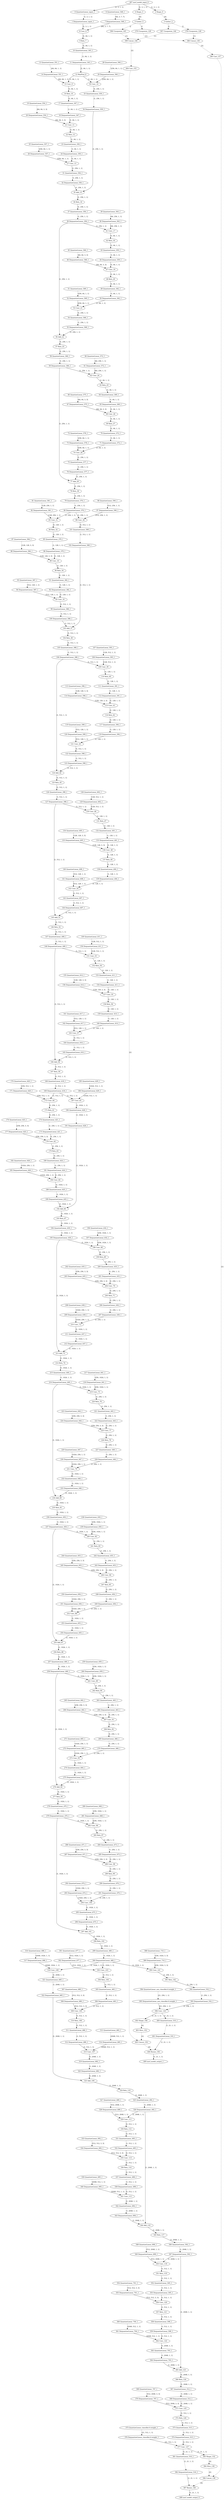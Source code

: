 strict digraph  {
"0 QuantizeLinear_input_1" [id=0, type=QuantizeLinear];
"1 DequantizeLinear_input_1" [id=1, type=DequantizeLinear];
"2 Shape_0" [id=2, type=Shape];
"3 Gather_2" [id=3, type=Gather];
"4 Shape_3" [id=4, type=Shape];
"5 Gather_5" [id=5, type=Gather];
"6 QuantizeLinear_548_1" [id=6, type=QuantizeLinear];
"7 DequantizeLinear_548_1" [id=7, type=DequantizeLinear];
"8 Conv_6" [id=8, type=Conv];
"9 Relu_7" [id=9, type=Relu];
"10 QuantizeLinear_343_1" [id=10, type=QuantizeLinear];
"11 DequantizeLinear_343_1" [id=11, type=DequantizeLinear];
"12 MaxPool_8" [id=12, type=MaxPool];
"13 QuantizeLinear_551_1" [id=13, type=QuantizeLinear];
"14 DequantizeLinear_551_1" [id=14, type=DequantizeLinear];
"15 Conv_9" [id=15, type=Conv];
"16 Relu_10" [id=16, type=Relu];
"17 QuantizeLinear_347_1" [id=17, type=QuantizeLinear];
"18 DequantizeLinear_347_1" [id=18, type=DequantizeLinear];
"19 QuantizeLinear_554_1" [id=19, type=QuantizeLinear];
"20 DequantizeLinear_554_1" [id=20, type=DequantizeLinear];
"21 Conv_11" [id=21, type=Conv];
"22 Relu_12" [id=22, type=Relu];
"23 QuantizeLinear_350_1" [id=23, type=QuantizeLinear];
"24 DequantizeLinear_350_1" [id=24, type=DequantizeLinear];
"25 QuantizeLinear_557_1" [id=25, type=QuantizeLinear];
"26 DequantizeLinear_557_1" [id=26, type=DequantizeLinear];
"27 Conv_13" [id=27, type=Conv];
"28 QuantizeLinear_560_1" [id=28, type=QuantizeLinear];
"29 DequantizeLinear_560_1" [id=29, type=DequantizeLinear];
"30 Conv_14" [id=30, type=Conv];
"31 QuantizeLinear_556_1" [id=31, type=QuantizeLinear];
"32 DequantizeLinear_556_1" [id=32, type=DequantizeLinear];
"33 QuantizeLinear_559_1" [id=33, type=QuantizeLinear];
"34 DequantizeLinear_559_1" [id=34, type=DequantizeLinear];
"35 Add_15" [id=35, type=Add];
"36 Relu_16" [id=36, type=Relu];
"37 QuantizeLinear_356_1" [id=37, type=QuantizeLinear];
"38 DequantizeLinear_356_1" [id=38, type=DequantizeLinear];
"39 QuantizeLinear_563_1" [id=39, type=QuantizeLinear];
"40 DequantizeLinear_563_1" [id=40, type=DequantizeLinear];
"41 Conv_17" [id=41, type=Conv];
"42 Relu_18" [id=42, type=Relu];
"43 QuantizeLinear_359_1" [id=43, type=QuantizeLinear];
"44 DequantizeLinear_359_1" [id=44, type=DequantizeLinear];
"45 QuantizeLinear_566_1" [id=45, type=QuantizeLinear];
"46 DequantizeLinear_566_1" [id=46, type=DequantizeLinear];
"47 Conv_19" [id=47, type=Conv];
"48 Relu_20" [id=48, type=Relu];
"49 QuantizeLinear_362_1" [id=49, type=QuantizeLinear];
"50 DequantizeLinear_362_1" [id=50, type=DequantizeLinear];
"51 QuantizeLinear_569_1" [id=51, type=QuantizeLinear];
"52 DequantizeLinear_569_1" [id=52, type=DequantizeLinear];
"53 Conv_21" [id=53, type=Conv];
"54 QuantizeLinear_568_1" [id=54, type=QuantizeLinear];
"55 DequantizeLinear_568_1" [id=55, type=DequantizeLinear];
"56 Add_22" [id=56, type=Add];
"57 Relu_23" [id=57, type=Relu];
"58 QuantizeLinear_366_1" [id=58, type=QuantizeLinear];
"59 DequantizeLinear_366_1" [id=59, type=DequantizeLinear];
"60 QuantizeLinear_572_1" [id=60, type=QuantizeLinear];
"61 DequantizeLinear_572_1" [id=61, type=DequantizeLinear];
"62 Conv_24" [id=62, type=Conv];
"63 Relu_25" [id=63, type=Relu];
"64 QuantizeLinear_369_1" [id=64, type=QuantizeLinear];
"65 DequantizeLinear_369_1" [id=65, type=DequantizeLinear];
"66 QuantizeLinear_575_1" [id=66, type=QuantizeLinear];
"67 DequantizeLinear_575_1" [id=67, type=DequantizeLinear];
"68 Conv_26" [id=68, type=Conv];
"69 Relu_27" [id=69, type=Relu];
"70 QuantizeLinear_372_1" [id=70, type=QuantizeLinear];
"71 DequantizeLinear_372_1" [id=71, type=DequantizeLinear];
"72 QuantizeLinear_578_1" [id=72, type=QuantizeLinear];
"73 DequantizeLinear_578_1" [id=73, type=DequantizeLinear];
"74 Conv_28" [id=74, type=Conv];
"75 QuantizeLinear_577_1" [id=75, type=QuantizeLinear];
"76 DequantizeLinear_577_1" [id=76, type=DequantizeLinear];
"77 Add_29" [id=77, type=Add];
"78 Relu_30" [id=78, type=Relu];
"79 QuantizeLinear_376_1" [id=79, type=QuantizeLinear];
"80 DequantizeLinear_376_1" [id=80, type=DequantizeLinear];
"81 QuantizeLinear_581_1" [id=81, type=QuantizeLinear];
"82 DequantizeLinear_581_1" [id=82, type=DequantizeLinear];
"83 Conv_31" [id=83, type=Conv];
"84 Relu_32" [id=84, type=Relu];
"85 QuantizeLinear_379_1" [id=85, type=QuantizeLinear];
"86 DequantizeLinear_379_1" [id=86, type=DequantizeLinear];
"87 QuantizeLinear_584_1" [id=87, type=QuantizeLinear];
"88 DequantizeLinear_584_1" [id=88, type=DequantizeLinear];
"89 Conv_33" [id=89, type=Conv];
"90 Relu_34" [id=90, type=Relu];
"91 QuantizeLinear_382_1" [id=91, type=QuantizeLinear];
"92 DequantizeLinear_382_1" [id=92, type=DequantizeLinear];
"93 QuantizeLinear_587_1" [id=93, type=QuantizeLinear];
"94 DequantizeLinear_587_1" [id=94, type=DequantizeLinear];
"95 Conv_35" [id=95, type=Conv];
"96 QuantizeLinear_590_1" [id=96, type=QuantizeLinear];
"97 DequantizeLinear_590_1" [id=97, type=DequantizeLinear];
"98 Conv_36" [id=98, type=Conv];
"99 QuantizeLinear_586_1" [id=99, type=QuantizeLinear];
"100 DequantizeLinear_586_1" [id=100, type=DequantizeLinear];
"101 QuantizeLinear_589_1" [id=101, type=QuantizeLinear];
"102 DequantizeLinear_589_1" [id=102, type=DequantizeLinear];
"103 Add_37" [id=103, type=Add];
"104 Relu_38" [id=104, type=Relu];
"105 QuantizeLinear_388_1" [id=105, type=QuantizeLinear];
"106 DequantizeLinear_388_1" [id=106, type=DequantizeLinear];
"107 QuantizeLinear_593_1" [id=107, type=QuantizeLinear];
"108 DequantizeLinear_593_1" [id=108, type=DequantizeLinear];
"109 Conv_39" [id=109, type=Conv];
"110 Relu_40" [id=110, type=Relu];
"111 QuantizeLinear_391_1" [id=111, type=QuantizeLinear];
"112 DequantizeLinear_391_1" [id=112, type=DequantizeLinear];
"113 QuantizeLinear_596_1" [id=113, type=QuantizeLinear];
"114 DequantizeLinear_596_1" [id=114, type=DequantizeLinear];
"115 Conv_41" [id=115, type=Conv];
"116 Relu_42" [id=116, type=Relu];
"117 QuantizeLinear_394_1" [id=117, type=QuantizeLinear];
"118 DequantizeLinear_394_1" [id=118, type=DequantizeLinear];
"119 QuantizeLinear_599_1" [id=119, type=QuantizeLinear];
"120 DequantizeLinear_599_1" [id=120, type=DequantizeLinear];
"121 Conv_43" [id=121, type=Conv];
"122 QuantizeLinear_598_1" [id=122, type=QuantizeLinear];
"123 DequantizeLinear_598_1" [id=123, type=DequantizeLinear];
"124 Add_44" [id=124, type=Add];
"125 Relu_45" [id=125, type=Relu];
"126 QuantizeLinear_398_1" [id=126, type=QuantizeLinear];
"127 DequantizeLinear_398_1" [id=127, type=DequantizeLinear];
"128 QuantizeLinear_602_1" [id=128, type=QuantizeLinear];
"129 DequantizeLinear_602_1" [id=129, type=DequantizeLinear];
"130 Conv_46" [id=130, type=Conv];
"131 Relu_47" [id=131, type=Relu];
"132 QuantizeLinear_401_1" [id=132, type=QuantizeLinear];
"133 DequantizeLinear_401_1" [id=133, type=DequantizeLinear];
"134 QuantizeLinear_605_1" [id=134, type=QuantizeLinear];
"135 DequantizeLinear_605_1" [id=135, type=DequantizeLinear];
"136 Conv_48" [id=136, type=Conv];
"137 Relu_49" [id=137, type=Relu];
"138 QuantizeLinear_404_1" [id=138, type=QuantizeLinear];
"139 DequantizeLinear_404_1" [id=139, type=DequantizeLinear];
"140 QuantizeLinear_608_1" [id=140, type=QuantizeLinear];
"141 DequantizeLinear_608_1" [id=141, type=DequantizeLinear];
"142 Conv_50" [id=142, type=Conv];
"143 QuantizeLinear_607_1" [id=143, type=QuantizeLinear];
"144 DequantizeLinear_607_1" [id=144, type=DequantizeLinear];
"145 Add_51" [id=145, type=Add];
"146 Relu_52" [id=146, type=Relu];
"147 QuantizeLinear_408_1" [id=147, type=QuantizeLinear];
"148 DequantizeLinear_408_1" [id=148, type=DequantizeLinear];
"149 QuantizeLinear_611_1" [id=149, type=QuantizeLinear];
"150 DequantizeLinear_611_1" [id=150, type=DequantizeLinear];
"151 Conv_53" [id=151, type=Conv];
"152 Relu_54" [id=152, type=Relu];
"153 QuantizeLinear_411_1" [id=153, type=QuantizeLinear];
"154 DequantizeLinear_411_1" [id=154, type=DequantizeLinear];
"155 QuantizeLinear_614_1" [id=155, type=QuantizeLinear];
"156 DequantizeLinear_614_1" [id=156, type=DequantizeLinear];
"157 Conv_55" [id=157, type=Conv];
"158 Relu_56" [id=158, type=Relu];
"159 QuantizeLinear_414_1" [id=159, type=QuantizeLinear];
"160 DequantizeLinear_414_1" [id=160, type=DequantizeLinear];
"161 QuantizeLinear_617_1" [id=161, type=QuantizeLinear];
"162 DequantizeLinear_617_1" [id=162, type=DequantizeLinear];
"163 Conv_57" [id=163, type=Conv];
"164 QuantizeLinear_616_1" [id=164, type=QuantizeLinear];
"165 DequantizeLinear_616_1" [id=165, type=DequantizeLinear];
"166 Add_58" [id=166, type=Add];
"167 Relu_59" [id=167, type=Relu];
"168 QuantizeLinear_418_1" [id=168, type=QuantizeLinear];
"169 DequantizeLinear_418_1" [id=169, type=DequantizeLinear];
"170 QuantizeLinear_620_1" [id=170, type=QuantizeLinear];
"171 DequantizeLinear_620_1" [id=171, type=DequantizeLinear];
"172 Conv_60" [id=172, type=Conv];
"173 Relu_61" [id=173, type=Relu];
"174 QuantizeLinear_421_1" [id=174, type=QuantizeLinear];
"175 DequantizeLinear_421_1" [id=175, type=DequantizeLinear];
"176 QuantizeLinear_623_1" [id=176, type=QuantizeLinear];
"177 DequantizeLinear_623_1" [id=177, type=DequantizeLinear];
"178 Conv_62" [id=178, type=Conv];
"179 Relu_63" [id=179, type=Relu];
"180 QuantizeLinear_424_1" [id=180, type=QuantizeLinear];
"181 DequantizeLinear_424_1" [id=181, type=DequantizeLinear];
"182 QuantizeLinear_626_1" [id=182, type=QuantizeLinear];
"183 DequantizeLinear_626_1" [id=183, type=DequantizeLinear];
"184 Conv_64" [id=184, type=Conv];
"185 QuantizeLinear_629_1" [id=185, type=QuantizeLinear];
"186 DequantizeLinear_629_1" [id=186, type=DequantizeLinear];
"187 Conv_65" [id=187, type=Conv];
"188 QuantizeLinear_625_1" [id=188, type=QuantizeLinear];
"189 DequantizeLinear_625_1" [id=189, type=DequantizeLinear];
"190 QuantizeLinear_628_1" [id=190, type=QuantizeLinear];
"191 DequantizeLinear_628_1" [id=191, type=DequantizeLinear];
"192 Add_66" [id=192, type=Add];
"193 Relu_67" [id=193, type=Relu];
"194 QuantizeLinear_430_1" [id=194, type=QuantizeLinear];
"195 DequantizeLinear_430_1" [id=195, type=DequantizeLinear];
"196 QuantizeLinear_632_1" [id=196, type=QuantizeLinear];
"197 DequantizeLinear_632_1" [id=197, type=DequantizeLinear];
"198 Conv_68" [id=198, type=Conv];
"199 Relu_69" [id=199, type=Relu];
"200 QuantizeLinear_433_1" [id=200, type=QuantizeLinear];
"201 DequantizeLinear_433_1" [id=201, type=DequantizeLinear];
"202 QuantizeLinear_635_1" [id=202, type=QuantizeLinear];
"203 DequantizeLinear_635_1" [id=203, type=DequantizeLinear];
"204 Conv_70" [id=204, type=Conv];
"205 Relu_71" [id=205, type=Relu];
"206 QuantizeLinear_436_1" [id=206, type=QuantizeLinear];
"207 DequantizeLinear_436_1" [id=207, type=DequantizeLinear];
"208 QuantizeLinear_638_1" [id=208, type=QuantizeLinear];
"209 DequantizeLinear_638_1" [id=209, type=DequantizeLinear];
"210 Conv_72" [id=210, type=Conv];
"211 QuantizeLinear_637_1" [id=211, type=QuantizeLinear];
"212 DequantizeLinear_637_1" [id=212, type=DequantizeLinear];
"213 Add_73" [id=213, type=Add];
"214 Relu_74" [id=214, type=Relu];
"215 QuantizeLinear_440_1" [id=215, type=QuantizeLinear];
"216 DequantizeLinear_440_1" [id=216, type=DequantizeLinear];
"217 QuantizeLinear_641_1" [id=217, type=QuantizeLinear];
"218 DequantizeLinear_641_1" [id=218, type=DequantizeLinear];
"219 Conv_75" [id=219, type=Conv];
"220 Relu_76" [id=220, type=Relu];
"221 QuantizeLinear_443_1" [id=221, type=QuantizeLinear];
"222 DequantizeLinear_443_1" [id=222, type=DequantizeLinear];
"223 QuantizeLinear_644_1" [id=223, type=QuantizeLinear];
"224 DequantizeLinear_644_1" [id=224, type=DequantizeLinear];
"225 Conv_77" [id=225, type=Conv];
"226 Relu_78" [id=226, type=Relu];
"227 QuantizeLinear_446_1" [id=227, type=QuantizeLinear];
"228 DequantizeLinear_446_1" [id=228, type=DequantizeLinear];
"229 QuantizeLinear_647_1" [id=229, type=QuantizeLinear];
"230 DequantizeLinear_647_1" [id=230, type=DequantizeLinear];
"231 Conv_79" [id=231, type=Conv];
"232 QuantizeLinear_646_1" [id=232, type=QuantizeLinear];
"233 DequantizeLinear_646_1" [id=233, type=DequantizeLinear];
"234 Add_80" [id=234, type=Add];
"235 Relu_81" [id=235, type=Relu];
"236 QuantizeLinear_450_1" [id=236, type=QuantizeLinear];
"237 DequantizeLinear_450_1" [id=237, type=DequantizeLinear];
"238 QuantizeLinear_650_1" [id=238, type=QuantizeLinear];
"239 DequantizeLinear_650_1" [id=239, type=DequantizeLinear];
"240 Conv_82" [id=240, type=Conv];
"241 Relu_83" [id=241, type=Relu];
"242 QuantizeLinear_453_1" [id=242, type=QuantizeLinear];
"243 DequantizeLinear_453_1" [id=243, type=DequantizeLinear];
"244 QuantizeLinear_653_1" [id=244, type=QuantizeLinear];
"245 DequantizeLinear_653_1" [id=245, type=DequantizeLinear];
"246 Conv_84" [id=246, type=Conv];
"247 Relu_85" [id=247, type=Relu];
"248 QuantizeLinear_456_1" [id=248, type=QuantizeLinear];
"249 DequantizeLinear_456_1" [id=249, type=DequantizeLinear];
"250 QuantizeLinear_656_1" [id=250, type=QuantizeLinear];
"251 DequantizeLinear_656_1" [id=251, type=DequantizeLinear];
"252 Conv_86" [id=252, type=Conv];
"253 QuantizeLinear_655_1" [id=253, type=QuantizeLinear];
"254 DequantizeLinear_655_1" [id=254, type=DequantizeLinear];
"255 Add_87" [id=255, type=Add];
"256 Relu_88" [id=256, type=Relu];
"257 QuantizeLinear_460_1" [id=257, type=QuantizeLinear];
"258 DequantizeLinear_460_1" [id=258, type=DequantizeLinear];
"259 QuantizeLinear_659_1" [id=259, type=QuantizeLinear];
"260 DequantizeLinear_659_1" [id=260, type=DequantizeLinear];
"261 Conv_89" [id=261, type=Conv];
"262 Relu_90" [id=262, type=Relu];
"263 QuantizeLinear_463_1" [id=263, type=QuantizeLinear];
"264 DequantizeLinear_463_1" [id=264, type=DequantizeLinear];
"265 QuantizeLinear_662_1" [id=265, type=QuantizeLinear];
"266 DequantizeLinear_662_1" [id=266, type=DequantizeLinear];
"267 Conv_91" [id=267, type=Conv];
"268 Relu_92" [id=268, type=Relu];
"269 QuantizeLinear_466_1" [id=269, type=QuantizeLinear];
"270 DequantizeLinear_466_1" [id=270, type=DequantizeLinear];
"271 QuantizeLinear_665_1" [id=271, type=QuantizeLinear];
"272 DequantizeLinear_665_1" [id=272, type=DequantizeLinear];
"273 Conv_93" [id=273, type=Conv];
"274 QuantizeLinear_664_1" [id=274, type=QuantizeLinear];
"275 DequantizeLinear_664_1" [id=275, type=DequantizeLinear];
"276 Add_94" [id=276, type=Add];
"277 Relu_95" [id=277, type=Relu];
"278 QuantizeLinear_470_1" [id=278, type=QuantizeLinear];
"279 DequantizeLinear_470_1" [id=279, type=DequantizeLinear];
"280 QuantizeLinear_668_1" [id=280, type=QuantizeLinear];
"281 DequantizeLinear_668_1" [id=281, type=DequantizeLinear];
"282 Conv_96" [id=282, type=Conv];
"283 Relu_97" [id=283, type=Relu];
"284 QuantizeLinear_473_1" [id=284, type=QuantizeLinear];
"285 DequantizeLinear_473_1" [id=285, type=DequantizeLinear];
"286 QuantizeLinear_671_1" [id=286, type=QuantizeLinear];
"287 DequantizeLinear_671_1" [id=287, type=DequantizeLinear];
"288 Conv_98" [id=288, type=Conv];
"289 Relu_99" [id=289, type=Relu];
"290 QuantizeLinear_476_1" [id=290, type=QuantizeLinear];
"291 DequantizeLinear_476_1" [id=291, type=DequantizeLinear];
"292 QuantizeLinear_674_1" [id=292, type=QuantizeLinear];
"293 DequantizeLinear_674_1" [id=293, type=DequantizeLinear];
"294 Conv_100" [id=294, type=Conv];
"295 QuantizeLinear_673_1" [id=295, type=QuantizeLinear];
"296 DequantizeLinear_673_1" [id=296, type=DequantizeLinear];
"297 Add_101" [id=297, type=Add];
"298 Relu_102" [id=298, type=Relu];
"299 QuantizeLinear_480_1" [id=299, type=QuantizeLinear];
"300 DequantizeLinear_480_1" [id=300, type=DequantizeLinear];
"301 QuantizeLinear_677_1" [id=301, type=QuantizeLinear];
"302 DequantizeLinear_677_1" [id=302, type=DequantizeLinear];
"303 Conv_103" [id=303, type=Conv];
"304 Relu_104" [id=304, type=Relu];
"305 QuantizeLinear_483_1" [id=305, type=QuantizeLinear];
"306 DequantizeLinear_483_1" [id=306, type=DequantizeLinear];
"307 QuantizeLinear_680_1" [id=307, type=QuantizeLinear];
"308 DequantizeLinear_680_1" [id=308, type=DequantizeLinear];
"309 Conv_105" [id=309, type=Conv];
"310 Relu_106" [id=310, type=Relu];
"311 QuantizeLinear_486_1" [id=311, type=QuantizeLinear];
"312 DequantizeLinear_486_1" [id=312, type=DequantizeLinear];
"313 QuantizeLinear_683_1" [id=313, type=QuantizeLinear];
"314 DequantizeLinear_683_1" [id=314, type=DequantizeLinear];
"315 Conv_107" [id=315, type=Conv];
"316 QuantizeLinear_686_1" [id=316, type=QuantizeLinear];
"317 DequantizeLinear_686_1" [id=317, type=DequantizeLinear];
"318 Conv_108" [id=318, type=Conv];
"319 QuantizeLinear_682_1" [id=319, type=QuantizeLinear];
"320 DequantizeLinear_682_1" [id=320, type=DequantizeLinear];
"321 QuantizeLinear_685_1" [id=321, type=QuantizeLinear];
"322 DequantizeLinear_685_1" [id=322, type=DequantizeLinear];
"323 Add_109" [id=323, type=Add];
"324 Relu_110" [id=324, type=Relu];
"325 QuantizeLinear_492_1" [id=325, type=QuantizeLinear];
"326 DequantizeLinear_492_1" [id=326, type=DequantizeLinear];
"327 QuantizeLinear_689_1" [id=327, type=QuantizeLinear];
"328 DequantizeLinear_689_1" [id=328, type=DequantizeLinear];
"329 Conv_111" [id=329, type=Conv];
"330 Relu_112" [id=330, type=Relu];
"331 QuantizeLinear_495_1" [id=331, type=QuantizeLinear];
"332 DequantizeLinear_495_1" [id=332, type=DequantizeLinear];
"333 QuantizeLinear_692_1" [id=333, type=QuantizeLinear];
"334 DequantizeLinear_692_1" [id=334, type=DequantizeLinear];
"335 Conv_113" [id=335, type=Conv];
"336 Relu_114" [id=336, type=Relu];
"337 QuantizeLinear_498_1" [id=337, type=QuantizeLinear];
"338 DequantizeLinear_498_1" [id=338, type=DequantizeLinear];
"339 QuantizeLinear_695_1" [id=339, type=QuantizeLinear];
"340 DequantizeLinear_695_1" [id=340, type=DequantizeLinear];
"341 Conv_115" [id=341, type=Conv];
"342 QuantizeLinear_694_1" [id=342, type=QuantizeLinear];
"343 DequantizeLinear_694_1" [id=343, type=DequantizeLinear];
"344 Add_116" [id=344, type=Add];
"345 Relu_117" [id=345, type=Relu];
"346 QuantizeLinear_502_1" [id=346, type=QuantizeLinear];
"347 DequantizeLinear_502_1" [id=347, type=DequantizeLinear];
"348 QuantizeLinear_698_1" [id=348, type=QuantizeLinear];
"349 DequantizeLinear_698_1" [id=349, type=DequantizeLinear];
"350 Conv_118" [id=350, type=Conv];
"351 Relu_119" [id=351, type=Relu];
"352 QuantizeLinear_505_1" [id=352, type=QuantizeLinear];
"353 DequantizeLinear_505_1" [id=353, type=DequantizeLinear];
"354 QuantizeLinear_701_1" [id=354, type=QuantizeLinear];
"355 DequantizeLinear_701_1" [id=355, type=DequantizeLinear];
"356 Conv_120" [id=356, type=Conv];
"357 Relu_121" [id=357, type=Relu];
"358 QuantizeLinear_508_1" [id=358, type=QuantizeLinear];
"359 DequantizeLinear_508_1" [id=359, type=DequantizeLinear];
"360 QuantizeLinear_704_1" [id=360, type=QuantizeLinear];
"361 DequantizeLinear_704_1" [id=361, type=DequantizeLinear];
"362 Conv_122" [id=362, type=Conv];
"363 QuantizeLinear_703_1" [id=363, type=QuantizeLinear];
"364 DequantizeLinear_703_1" [id=364, type=DequantizeLinear];
"365 Add_123" [id=365, type=Add];
"366 Relu_124" [id=366, type=Relu];
"367 QuantizeLinear_512_1" [id=367, type=QuantizeLinear];
"368 DequantizeLinear_512_1" [id=368, type=DequantizeLinear];
"369 QuantizeLinear_707_1" [id=369, type=QuantizeLinear];
"370 DequantizeLinear_707_1" [id=370, type=DequantizeLinear];
"371 Conv_125" [id=371, type=Conv];
"372 Relu_126" [id=372, type=Relu];
"373 QuantizeLinear_515_1" [id=373, type=QuantizeLinear];
"374 DequantizeLinear_515_1" [id=374, type=DequantizeLinear];
"375 QuantizeLinear_classifier.4.weight_1" [id=375, type=QuantizeLinear];
"376 DequantizeLinear_classifier.4.weight_1" [id=376, type=DequantizeLinear];
"377 Conv_127" [id=377, type=Conv];
"378 Unsqueeze_128" [id=378, type=Unsqueeze];
"379 Unsqueeze_129" [id=379, type=Unsqueeze];
"380 Concat_130" [id=380, type=Concat];
"381 QuantizeLinear_516_1" [id=381, type=QuantizeLinear];
"382 DequantizeLinear_516_1" [id=382, type=DequantizeLinear];
"383 Shape_132" [id=383, type=Shape];
"384 Slice_136" [id=384, type=Slice];
"385 Cast_137" [id=385, type=Cast];
"386 Concat_138" [id=386, type=Concat];
"387 Resize_140" [id=387, type=Resize];
"388 QuantizeLinear_710_1" [id=388, type=QuantizeLinear];
"389 DequantizeLinear_710_1" [id=389, type=DequantizeLinear];
"390 Conv_141" [id=390, type=Conv];
"391 Relu_142" [id=391, type=Relu];
"392 QuantizeLinear_532_1" [id=392, type=QuantizeLinear];
"393 DequantizeLinear_532_1" [id=393, type=DequantizeLinear];
"394 QuantizeLinear_aux_classifier.4.weight_1" [id=394, type=QuantizeLinear];
"395 DequantizeLinear_aux_classifier.4.weight_1" [id=395, type=DequantizeLinear];
"396 Conv_143" [id=396, type=Conv];
"397 Unsqueeze_144" [id=397, type=Unsqueeze];
"398 Unsqueeze_145" [id=398, type=Unsqueeze];
"399 Concat_146" [id=399, type=Concat];
"400 QuantizeLinear_533_1" [id=400, type=QuantizeLinear];
"401 DequantizeLinear_533_1" [id=401, type=DequantizeLinear];
"402 Shape_148" [id=402, type=Shape];
"403 Slice_152" [id=403, type=Slice];
"404 Cast_153" [id=404, type=Cast];
"405 Concat_154" [id=405, type=Concat];
"406 Resize_156" [id=406, type=Resize];
"407 nncf_model_input_0" [id=407, type=nncf_model_input];
"408 nncf_model_output_0" [id=408, type=nncf_model_output];
"409 nncf_model_output_1" [id=409, type=nncf_model_output];
"0 QuantizeLinear_input_1" -> "1 DequantizeLinear_input_1"  [label="[1, 3, 1, 1]", style=dashed];
"1 DequantizeLinear_input_1" -> "8 Conv_6"  [label="[1, 3, 1, 1]", style=solid];
"2 Shape_0" -> "3 Gather_2"  [label="[4]", style=dashed];
"3 Gather_2" -> "378 Unsqueeze_128"  [label="[]", style=dashed];
"3 Gather_2" -> "397 Unsqueeze_144"  [label="[]", style=dashed];
"4 Shape_3" -> "5 Gather_5"  [label="[4]", style=dashed];
"5 Gather_5" -> "379 Unsqueeze_129"  [label="[]", style=dashed];
"5 Gather_5" -> "398 Unsqueeze_145"  [label="[]", style=dashed];
"6 QuantizeLinear_548_1" -> "7 DequantizeLinear_548_1"  [label="[64, 3, 7, 7]", style=dashed];
"7 DequantizeLinear_548_1" -> "8 Conv_6"  [label="[64, 3, 7, 7]", style=solid];
"8 Conv_6" -> "9 Relu_7"  [label="[1, 64, 1, 1]", style=solid];
"9 Relu_7" -> "10 QuantizeLinear_343_1"  [label="[1, 64, 1, 1]", style=solid];
"10 QuantizeLinear_343_1" -> "11 DequantizeLinear_343_1"  [label="[1, 64, 1, 1]", style=dashed];
"11 DequantizeLinear_343_1" -> "12 MaxPool_8"  [label="[1, 64, 1, 1]", style=solid];
"12 MaxPool_8" -> "15 Conv_9"  [label="[1, 64, 1, 1]", style=solid];
"12 MaxPool_8" -> "30 Conv_14"  [label="[1, 64, 1, 1]", style=solid];
"13 QuantizeLinear_551_1" -> "14 DequantizeLinear_551_1"  [label="[64, 64, 1, 1]", style=dashed];
"14 DequantizeLinear_551_1" -> "15 Conv_9"  [label="[64, 64, 1, 1]", style=solid];
"15 Conv_9" -> "16 Relu_10"  [label="[1, 64, 1, 1]", style=solid];
"16 Relu_10" -> "17 QuantizeLinear_347_1"  [label="[1, 64, 1, 1]", style=solid];
"17 QuantizeLinear_347_1" -> "18 DequantizeLinear_347_1"  [label="[1, 64, 1, 1]", style=dashed];
"18 DequantizeLinear_347_1" -> "21 Conv_11"  [label="[1, 64, 1, 1]", style=solid];
"19 QuantizeLinear_554_1" -> "20 DequantizeLinear_554_1"  [label="[64, 64, 3, 3]", style=dashed];
"20 DequantizeLinear_554_1" -> "21 Conv_11"  [label="[64, 64, 3, 3]", style=solid];
"21 Conv_11" -> "22 Relu_12"  [label="[1, 64, 1, 1]", style=solid];
"22 Relu_12" -> "23 QuantizeLinear_350_1"  [label="[1, 64, 1, 1]", style=solid];
"23 QuantizeLinear_350_1" -> "24 DequantizeLinear_350_1"  [label="[1, 64, 1, 1]", style=dashed];
"24 DequantizeLinear_350_1" -> "27 Conv_13"  [label="[1, 64, 1, 1]", style=solid];
"25 QuantizeLinear_557_1" -> "26 DequantizeLinear_557_1"  [label="[256, 64, 1, 1]", style=dashed];
"26 DequantizeLinear_557_1" -> "27 Conv_13"  [label="[256, 64, 1, 1]", style=solid];
"27 Conv_13" -> "31 QuantizeLinear_556_1"  [label="[1, 256, 1, 1]", style=solid];
"28 QuantizeLinear_560_1" -> "29 DequantizeLinear_560_1"  [label="[256, 64, 1, 1]", style=dashed];
"29 DequantizeLinear_560_1" -> "30 Conv_14"  [label="[256, 64, 1, 1]", style=solid];
"30 Conv_14" -> "33 QuantizeLinear_559_1"  [label="[1, 256, 1, 1]", style=solid];
"31 QuantizeLinear_556_1" -> "32 DequantizeLinear_556_1"  [label="[1, 256, 1, 1]", style=dashed];
"32 DequantizeLinear_556_1" -> "35 Add_15"  [label="[1, 256, 1, 1]", style=solid];
"33 QuantizeLinear_559_1" -> "34 DequantizeLinear_559_1"  [label="[1, 256, 1, 1]", style=dashed];
"34 DequantizeLinear_559_1" -> "35 Add_15"  [label="[1, 256, 1, 1]", style=solid];
"35 Add_15" -> "36 Relu_16"  [label="[1, 256, 1, 1]", style=solid];
"36 Relu_16" -> "37 QuantizeLinear_356_1"  [label="[1, 256, 1, 1]", style=solid];
"37 QuantizeLinear_356_1" -> "38 DequantizeLinear_356_1"  [label="[1, 256, 1, 1]", style=dashed];
"38 DequantizeLinear_356_1" -> "41 Conv_17"  [label="[1, 256, 1, 1]", style=solid];
"38 DequantizeLinear_356_1" -> "56 Add_22"  [label="[1, 256, 1, 1]", style=solid];
"39 QuantizeLinear_563_1" -> "40 DequantizeLinear_563_1"  [label="[64, 256, 1, 1]", style=dashed];
"40 DequantizeLinear_563_1" -> "41 Conv_17"  [label="[64, 256, 1, 1]", style=solid];
"41 Conv_17" -> "42 Relu_18"  [label="[1, 64, 1, 1]", style=solid];
"42 Relu_18" -> "43 QuantizeLinear_359_1"  [label="[1, 64, 1, 1]", style=solid];
"43 QuantizeLinear_359_1" -> "44 DequantizeLinear_359_1"  [label="[1, 64, 1, 1]", style=dashed];
"44 DequantizeLinear_359_1" -> "47 Conv_19"  [label="[1, 64, 1, 1]", style=solid];
"45 QuantizeLinear_566_1" -> "46 DequantizeLinear_566_1"  [label="[64, 64, 3, 3]", style=dashed];
"46 DequantizeLinear_566_1" -> "47 Conv_19"  [label="[64, 64, 3, 3]", style=solid];
"47 Conv_19" -> "48 Relu_20"  [label="[1, 64, 1, 1]", style=solid];
"48 Relu_20" -> "49 QuantizeLinear_362_1"  [label="[1, 64, 1, 1]", style=solid];
"49 QuantizeLinear_362_1" -> "50 DequantizeLinear_362_1"  [label="[1, 64, 1, 1]", style=dashed];
"50 DequantizeLinear_362_1" -> "53 Conv_21"  [label="[1, 64, 1, 1]", style=solid];
"51 QuantizeLinear_569_1" -> "52 DequantizeLinear_569_1"  [label="[256, 64, 1, 1]", style=dashed];
"52 DequantizeLinear_569_1" -> "53 Conv_21"  [label="[256, 64, 1, 1]", style=solid];
"53 Conv_21" -> "54 QuantizeLinear_568_1"  [label="[1, 256, 1, 1]", style=solid];
"54 QuantizeLinear_568_1" -> "55 DequantizeLinear_568_1"  [label="[1, 256, 1, 1]", style=dashed];
"55 DequantizeLinear_568_1" -> "56 Add_22"  [label="[1, 256, 1, 1]", style=solid];
"56 Add_22" -> "57 Relu_23"  [label="[1, 256, 1, 1]", style=solid];
"57 Relu_23" -> "58 QuantizeLinear_366_1"  [label="[1, 256, 1, 1]", style=solid];
"58 QuantizeLinear_366_1" -> "59 DequantizeLinear_366_1"  [label="[1, 256, 1, 1]", style=dashed];
"59 DequantizeLinear_366_1" -> "62 Conv_24"  [label="[1, 256, 1, 1]", style=solid];
"59 DequantizeLinear_366_1" -> "77 Add_29"  [label="[1, 256, 1, 1]", style=solid];
"60 QuantizeLinear_572_1" -> "61 DequantizeLinear_572_1"  [label="[64, 256, 1, 1]", style=dashed];
"61 DequantizeLinear_572_1" -> "62 Conv_24"  [label="[64, 256, 1, 1]", style=solid];
"62 Conv_24" -> "63 Relu_25"  [label="[1, 64, 1, 1]", style=solid];
"63 Relu_25" -> "64 QuantizeLinear_369_1"  [label="[1, 64, 1, 1]", style=solid];
"64 QuantizeLinear_369_1" -> "65 DequantizeLinear_369_1"  [label="[1, 64, 1, 1]", style=dashed];
"65 DequantizeLinear_369_1" -> "68 Conv_26"  [label="[1, 64, 1, 1]", style=solid];
"66 QuantizeLinear_575_1" -> "67 DequantizeLinear_575_1"  [label="[64, 64, 3, 3]", style=dashed];
"67 DequantizeLinear_575_1" -> "68 Conv_26"  [label="[64, 64, 3, 3]", style=solid];
"68 Conv_26" -> "69 Relu_27"  [label="[1, 64, 1, 1]", style=solid];
"69 Relu_27" -> "70 QuantizeLinear_372_1"  [label="[1, 64, 1, 1]", style=solid];
"70 QuantizeLinear_372_1" -> "71 DequantizeLinear_372_1"  [label="[1, 64, 1, 1]", style=dashed];
"71 DequantizeLinear_372_1" -> "74 Conv_28"  [label="[1, 64, 1, 1]", style=solid];
"72 QuantizeLinear_578_1" -> "73 DequantizeLinear_578_1"  [label="[256, 64, 1, 1]", style=dashed];
"73 DequantizeLinear_578_1" -> "74 Conv_28"  [label="[256, 64, 1, 1]", style=solid];
"74 Conv_28" -> "75 QuantizeLinear_577_1"  [label="[1, 256, 1, 1]", style=solid];
"75 QuantizeLinear_577_1" -> "76 DequantizeLinear_577_1"  [label="[1, 256, 1, 1]", style=dashed];
"76 DequantizeLinear_577_1" -> "77 Add_29"  [label="[1, 256, 1, 1]", style=solid];
"77 Add_29" -> "78 Relu_30"  [label="[1, 256, 1, 1]", style=solid];
"78 Relu_30" -> "79 QuantizeLinear_376_1"  [label="[1, 256, 1, 1]", style=solid];
"79 QuantizeLinear_376_1" -> "80 DequantizeLinear_376_1"  [label="[1, 256, 1, 1]", style=dashed];
"80 DequantizeLinear_376_1" -> "83 Conv_31"  [label="[1, 256, 1, 1]", style=solid];
"80 DequantizeLinear_376_1" -> "98 Conv_36"  [label="[1, 256, 1, 1]", style=solid];
"81 QuantizeLinear_581_1" -> "82 DequantizeLinear_581_1"  [label="[128, 256, 1, 1]", style=dashed];
"82 DequantizeLinear_581_1" -> "83 Conv_31"  [label="[128, 256, 1, 1]", style=solid];
"83 Conv_31" -> "84 Relu_32"  [label="[1, 128, 1, 1]", style=solid];
"84 Relu_32" -> "85 QuantizeLinear_379_1"  [label="[1, 128, 1, 1]", style=solid];
"85 QuantizeLinear_379_1" -> "86 DequantizeLinear_379_1"  [label="[1, 128, 1, 1]", style=dashed];
"86 DequantizeLinear_379_1" -> "89 Conv_33"  [label="[1, 128, 1, 1]", style=solid];
"87 QuantizeLinear_584_1" -> "88 DequantizeLinear_584_1"  [label="[128, 128, 3, 3]", style=dashed];
"88 DequantizeLinear_584_1" -> "89 Conv_33"  [label="[128, 128, 3, 3]", style=solid];
"89 Conv_33" -> "90 Relu_34"  [label="[1, 128, 1, 1]", style=solid];
"90 Relu_34" -> "91 QuantizeLinear_382_1"  [label="[1, 128, 1, 1]", style=solid];
"91 QuantizeLinear_382_1" -> "92 DequantizeLinear_382_1"  [label="[1, 128, 1, 1]", style=dashed];
"92 DequantizeLinear_382_1" -> "95 Conv_35"  [label="[1, 128, 1, 1]", style=solid];
"93 QuantizeLinear_587_1" -> "94 DequantizeLinear_587_1"  [label="[512, 128, 1, 1]", style=dashed];
"94 DequantizeLinear_587_1" -> "95 Conv_35"  [label="[512, 128, 1, 1]", style=solid];
"95 Conv_35" -> "99 QuantizeLinear_586_1"  [label="[1, 512, 1, 1]", style=solid];
"96 QuantizeLinear_590_1" -> "97 DequantizeLinear_590_1"  [label="[512, 256, 1, 1]", style=dashed];
"97 DequantizeLinear_590_1" -> "98 Conv_36"  [label="[512, 256, 1, 1]", style=solid];
"98 Conv_36" -> "101 QuantizeLinear_589_1"  [label="[1, 512, 1, 1]", style=solid];
"99 QuantizeLinear_586_1" -> "100 DequantizeLinear_586_1"  [label="[1, 512, 1, 1]", style=dashed];
"100 DequantizeLinear_586_1" -> "103 Add_37"  [label="[1, 512, 1, 1]", style=solid];
"101 QuantizeLinear_589_1" -> "102 DequantizeLinear_589_1"  [label="[1, 512, 1, 1]", style=dashed];
"102 DequantizeLinear_589_1" -> "103 Add_37"  [label="[1, 512, 1, 1]", style=solid];
"103 Add_37" -> "104 Relu_38"  [label="[1, 512, 1, 1]", style=solid];
"104 Relu_38" -> "105 QuantizeLinear_388_1"  [label="[1, 512, 1, 1]", style=solid];
"105 QuantizeLinear_388_1" -> "106 DequantizeLinear_388_1"  [label="[1, 512, 1, 1]", style=dashed];
"106 DequantizeLinear_388_1" -> "109 Conv_39"  [label="[1, 512, 1, 1]", style=solid];
"106 DequantizeLinear_388_1" -> "124 Add_44"  [label="[1, 512, 1, 1]", style=solid];
"107 QuantizeLinear_593_1" -> "108 DequantizeLinear_593_1"  [label="[128, 512, 1, 1]", style=dashed];
"108 DequantizeLinear_593_1" -> "109 Conv_39"  [label="[128, 512, 1, 1]", style=solid];
"109 Conv_39" -> "110 Relu_40"  [label="[1, 128, 1, 1]", style=solid];
"110 Relu_40" -> "111 QuantizeLinear_391_1"  [label="[1, 128, 1, 1]", style=solid];
"111 QuantizeLinear_391_1" -> "112 DequantizeLinear_391_1"  [label="[1, 128, 1, 1]", style=dashed];
"112 DequantizeLinear_391_1" -> "115 Conv_41"  [label="[1, 128, 1, 1]", style=solid];
"113 QuantizeLinear_596_1" -> "114 DequantizeLinear_596_1"  [label="[128, 128, 3, 3]", style=dashed];
"114 DequantizeLinear_596_1" -> "115 Conv_41"  [label="[128, 128, 3, 3]", style=solid];
"115 Conv_41" -> "116 Relu_42"  [label="[1, 128, 1, 1]", style=solid];
"116 Relu_42" -> "117 QuantizeLinear_394_1"  [label="[1, 128, 1, 1]", style=solid];
"117 QuantizeLinear_394_1" -> "118 DequantizeLinear_394_1"  [label="[1, 128, 1, 1]", style=dashed];
"118 DequantizeLinear_394_1" -> "121 Conv_43"  [label="[1, 128, 1, 1]", style=solid];
"119 QuantizeLinear_599_1" -> "120 DequantizeLinear_599_1"  [label="[512, 128, 1, 1]", style=dashed];
"120 DequantizeLinear_599_1" -> "121 Conv_43"  [label="[512, 128, 1, 1]", style=solid];
"121 Conv_43" -> "122 QuantizeLinear_598_1"  [label="[1, 512, 1, 1]", style=solid];
"122 QuantizeLinear_598_1" -> "123 DequantizeLinear_598_1"  [label="[1, 512, 1, 1]", style=dashed];
"123 DequantizeLinear_598_1" -> "124 Add_44"  [label="[1, 512, 1, 1]", style=solid];
"124 Add_44" -> "125 Relu_45"  [label="[1, 512, 1, 1]", style=solid];
"125 Relu_45" -> "126 QuantizeLinear_398_1"  [label="[1, 512, 1, 1]", style=solid];
"126 QuantizeLinear_398_1" -> "127 DequantizeLinear_398_1"  [label="[1, 512, 1, 1]", style=dashed];
"127 DequantizeLinear_398_1" -> "130 Conv_46"  [label="[1, 512, 1, 1]", style=solid];
"127 DequantizeLinear_398_1" -> "145 Add_51"  [label="[1, 512, 1, 1]", style=solid];
"128 QuantizeLinear_602_1" -> "129 DequantizeLinear_602_1"  [label="[128, 512, 1, 1]", style=dashed];
"129 DequantizeLinear_602_1" -> "130 Conv_46"  [label="[128, 512, 1, 1]", style=solid];
"130 Conv_46" -> "131 Relu_47"  [label="[1, 128, 1, 1]", style=solid];
"131 Relu_47" -> "132 QuantizeLinear_401_1"  [label="[1, 128, 1, 1]", style=solid];
"132 QuantizeLinear_401_1" -> "133 DequantizeLinear_401_1"  [label="[1, 128, 1, 1]", style=dashed];
"133 DequantizeLinear_401_1" -> "136 Conv_48"  [label="[1, 128, 1, 1]", style=solid];
"134 QuantizeLinear_605_1" -> "135 DequantizeLinear_605_1"  [label="[128, 128, 3, 3]", style=dashed];
"135 DequantizeLinear_605_1" -> "136 Conv_48"  [label="[128, 128, 3, 3]", style=solid];
"136 Conv_48" -> "137 Relu_49"  [label="[1, 128, 1, 1]", style=solid];
"137 Relu_49" -> "138 QuantizeLinear_404_1"  [label="[1, 128, 1, 1]", style=solid];
"138 QuantizeLinear_404_1" -> "139 DequantizeLinear_404_1"  [label="[1, 128, 1, 1]", style=dashed];
"139 DequantizeLinear_404_1" -> "142 Conv_50"  [label="[1, 128, 1, 1]", style=solid];
"140 QuantizeLinear_608_1" -> "141 DequantizeLinear_608_1"  [label="[512, 128, 1, 1]", style=dashed];
"141 DequantizeLinear_608_1" -> "142 Conv_50"  [label="[512, 128, 1, 1]", style=solid];
"142 Conv_50" -> "143 QuantizeLinear_607_1"  [label="[1, 512, 1, 1]", style=solid];
"143 QuantizeLinear_607_1" -> "144 DequantizeLinear_607_1"  [label="[1, 512, 1, 1]", style=dashed];
"144 DequantizeLinear_607_1" -> "145 Add_51"  [label="[1, 512, 1, 1]", style=solid];
"145 Add_51" -> "146 Relu_52"  [label="[1, 512, 1, 1]", style=solid];
"146 Relu_52" -> "147 QuantizeLinear_408_1"  [label="[1, 512, 1, 1]", style=solid];
"147 QuantizeLinear_408_1" -> "148 DequantizeLinear_408_1"  [label="[1, 512, 1, 1]", style=dashed];
"148 DequantizeLinear_408_1" -> "151 Conv_53"  [label="[1, 512, 1, 1]", style=solid];
"148 DequantizeLinear_408_1" -> "166 Add_58"  [label="[1, 512, 1, 1]", style=solid];
"149 QuantizeLinear_611_1" -> "150 DequantizeLinear_611_1"  [label="[128, 512, 1, 1]", style=dashed];
"150 DequantizeLinear_611_1" -> "151 Conv_53"  [label="[128, 512, 1, 1]", style=solid];
"151 Conv_53" -> "152 Relu_54"  [label="[1, 128, 1, 1]", style=solid];
"152 Relu_54" -> "153 QuantizeLinear_411_1"  [label="[1, 128, 1, 1]", style=solid];
"153 QuantizeLinear_411_1" -> "154 DequantizeLinear_411_1"  [label="[1, 128, 1, 1]", style=dashed];
"154 DequantizeLinear_411_1" -> "157 Conv_55"  [label="[1, 128, 1, 1]", style=solid];
"155 QuantizeLinear_614_1" -> "156 DequantizeLinear_614_1"  [label="[128, 128, 3, 3]", style=dashed];
"156 DequantizeLinear_614_1" -> "157 Conv_55"  [label="[128, 128, 3, 3]", style=solid];
"157 Conv_55" -> "158 Relu_56"  [label="[1, 128, 1, 1]", style=solid];
"158 Relu_56" -> "159 QuantizeLinear_414_1"  [label="[1, 128, 1, 1]", style=solid];
"159 QuantizeLinear_414_1" -> "160 DequantizeLinear_414_1"  [label="[1, 128, 1, 1]", style=dashed];
"160 DequantizeLinear_414_1" -> "163 Conv_57"  [label="[1, 128, 1, 1]", style=solid];
"161 QuantizeLinear_617_1" -> "162 DequantizeLinear_617_1"  [label="[512, 128, 1, 1]", style=dashed];
"162 DequantizeLinear_617_1" -> "163 Conv_57"  [label="[512, 128, 1, 1]", style=solid];
"163 Conv_57" -> "164 QuantizeLinear_616_1"  [label="[1, 512, 1, 1]", style=solid];
"164 QuantizeLinear_616_1" -> "165 DequantizeLinear_616_1"  [label="[1, 512, 1, 1]", style=dashed];
"165 DequantizeLinear_616_1" -> "166 Add_58"  [label="[1, 512, 1, 1]", style=solid];
"166 Add_58" -> "167 Relu_59"  [label="[1, 512, 1, 1]", style=solid];
"167 Relu_59" -> "168 QuantizeLinear_418_1"  [label="[1, 512, 1, 1]", style=solid];
"168 QuantizeLinear_418_1" -> "169 DequantizeLinear_418_1"  [label="[1, 512, 1, 1]", style=dashed];
"169 DequantizeLinear_418_1" -> "172 Conv_60"  [label="[1, 512, 1, 1]", style=solid];
"169 DequantizeLinear_418_1" -> "187 Conv_65"  [label="[1, 512, 1, 1]", style=solid];
"170 QuantizeLinear_620_1" -> "171 DequantizeLinear_620_1"  [label="[256, 512, 1, 1]", style=dashed];
"171 DequantizeLinear_620_1" -> "172 Conv_60"  [label="[256, 512, 1, 1]", style=solid];
"172 Conv_60" -> "173 Relu_61"  [label="[1, 256, 1, 1]", style=solid];
"173 Relu_61" -> "174 QuantizeLinear_421_1"  [label="[1, 256, 1, 1]", style=solid];
"174 QuantizeLinear_421_1" -> "175 DequantizeLinear_421_1"  [label="[1, 256, 1, 1]", style=dashed];
"175 DequantizeLinear_421_1" -> "178 Conv_62"  [label="[1, 256, 1, 1]", style=solid];
"176 QuantizeLinear_623_1" -> "177 DequantizeLinear_623_1"  [label="[256, 256, 3, 3]", style=dashed];
"177 DequantizeLinear_623_1" -> "178 Conv_62"  [label="[256, 256, 3, 3]", style=solid];
"178 Conv_62" -> "179 Relu_63"  [label="[1, 256, 1, 1]", style=solid];
"179 Relu_63" -> "180 QuantizeLinear_424_1"  [label="[1, 256, 1, 1]", style=solid];
"180 QuantizeLinear_424_1" -> "181 DequantizeLinear_424_1"  [label="[1, 256, 1, 1]", style=dashed];
"181 DequantizeLinear_424_1" -> "184 Conv_64"  [label="[1, 256, 1, 1]", style=solid];
"182 QuantizeLinear_626_1" -> "183 DequantizeLinear_626_1"  [label="[1024, 256, 1, 1]", style=dashed];
"183 DequantizeLinear_626_1" -> "184 Conv_64"  [label="[1024, 256, 1, 1]", style=solid];
"184 Conv_64" -> "188 QuantizeLinear_625_1"  [label="[1, 1024, 1, 1]", style=solid];
"185 QuantizeLinear_629_1" -> "186 DequantizeLinear_629_1"  [label="[1024, 512, 1, 1]", style=dashed];
"186 DequantizeLinear_629_1" -> "187 Conv_65"  [label="[1024, 512, 1, 1]", style=solid];
"187 Conv_65" -> "190 QuantizeLinear_628_1"  [label="[1, 1024, 1, 1]", style=solid];
"188 QuantizeLinear_625_1" -> "189 DequantizeLinear_625_1"  [label="[1, 1024, 1, 1]", style=dashed];
"189 DequantizeLinear_625_1" -> "192 Add_66"  [label="[1, 1024, 1, 1]", style=solid];
"190 QuantizeLinear_628_1" -> "191 DequantizeLinear_628_1"  [label="[1, 1024, 1, 1]", style=dashed];
"191 DequantizeLinear_628_1" -> "192 Add_66"  [label="[1, 1024, 1, 1]", style=solid];
"192 Add_66" -> "193 Relu_67"  [label="[1, 1024, 1, 1]", style=solid];
"193 Relu_67" -> "194 QuantizeLinear_430_1"  [label="[1, 1024, 1, 1]", style=solid];
"194 QuantizeLinear_430_1" -> "195 DequantizeLinear_430_1"  [label="[1, 1024, 1, 1]", style=dashed];
"195 DequantizeLinear_430_1" -> "198 Conv_68"  [label="[1, 1024, 1, 1]", style=solid];
"195 DequantizeLinear_430_1" -> "213 Add_73"  [label="[1, 1024, 1, 1]", style=solid];
"196 QuantizeLinear_632_1" -> "197 DequantizeLinear_632_1"  [label="[256, 1024, 1, 1]", style=dashed];
"197 DequantizeLinear_632_1" -> "198 Conv_68"  [label="[256, 1024, 1, 1]", style=solid];
"198 Conv_68" -> "199 Relu_69"  [label="[1, 256, 1, 1]", style=solid];
"199 Relu_69" -> "200 QuantizeLinear_433_1"  [label="[1, 256, 1, 1]", style=solid];
"200 QuantizeLinear_433_1" -> "201 DequantizeLinear_433_1"  [label="[1, 256, 1, 1]", style=dashed];
"201 DequantizeLinear_433_1" -> "204 Conv_70"  [label="[1, 256, 1, 1]", style=solid];
"202 QuantizeLinear_635_1" -> "203 DequantizeLinear_635_1"  [label="[256, 256, 3, 3]", style=dashed];
"203 DequantizeLinear_635_1" -> "204 Conv_70"  [label="[256, 256, 3, 3]", style=solid];
"204 Conv_70" -> "205 Relu_71"  [label="[1, 256, 1, 1]", style=solid];
"205 Relu_71" -> "206 QuantizeLinear_436_1"  [label="[1, 256, 1, 1]", style=solid];
"206 QuantizeLinear_436_1" -> "207 DequantizeLinear_436_1"  [label="[1, 256, 1, 1]", style=dashed];
"207 DequantizeLinear_436_1" -> "210 Conv_72"  [label="[1, 256, 1, 1]", style=solid];
"208 QuantizeLinear_638_1" -> "209 DequantizeLinear_638_1"  [label="[1024, 256, 1, 1]", style=dashed];
"209 DequantizeLinear_638_1" -> "210 Conv_72"  [label="[1024, 256, 1, 1]", style=solid];
"210 Conv_72" -> "211 QuantizeLinear_637_1"  [label="[1, 1024, 1, 1]", style=solid];
"211 QuantizeLinear_637_1" -> "212 DequantizeLinear_637_1"  [label="[1, 1024, 1, 1]", style=dashed];
"212 DequantizeLinear_637_1" -> "213 Add_73"  [label="[1, 1024, 1, 1]", style=solid];
"213 Add_73" -> "214 Relu_74"  [label="[1, 1024, 1, 1]", style=solid];
"214 Relu_74" -> "215 QuantizeLinear_440_1"  [label="[1, 1024, 1, 1]", style=solid];
"215 QuantizeLinear_440_1" -> "216 DequantizeLinear_440_1"  [label="[1, 1024, 1, 1]", style=dashed];
"216 DequantizeLinear_440_1" -> "219 Conv_75"  [label="[1, 1024, 1, 1]", style=solid];
"216 DequantizeLinear_440_1" -> "234 Add_80"  [label="[1, 1024, 1, 1]", style=solid];
"217 QuantizeLinear_641_1" -> "218 DequantizeLinear_641_1"  [label="[256, 1024, 1, 1]", style=dashed];
"218 DequantizeLinear_641_1" -> "219 Conv_75"  [label="[256, 1024, 1, 1]", style=solid];
"219 Conv_75" -> "220 Relu_76"  [label="[1, 256, 1, 1]", style=solid];
"220 Relu_76" -> "221 QuantizeLinear_443_1"  [label="[1, 256, 1, 1]", style=solid];
"221 QuantizeLinear_443_1" -> "222 DequantizeLinear_443_1"  [label="[1, 256, 1, 1]", style=dashed];
"222 DequantizeLinear_443_1" -> "225 Conv_77"  [label="[1, 256, 1, 1]", style=solid];
"223 QuantizeLinear_644_1" -> "224 DequantizeLinear_644_1"  [label="[256, 256, 3, 3]", style=dashed];
"224 DequantizeLinear_644_1" -> "225 Conv_77"  [label="[256, 256, 3, 3]", style=solid];
"225 Conv_77" -> "226 Relu_78"  [label="[1, 256, 1, 1]", style=solid];
"226 Relu_78" -> "227 QuantizeLinear_446_1"  [label="[1, 256, 1, 1]", style=solid];
"227 QuantizeLinear_446_1" -> "228 DequantizeLinear_446_1"  [label="[1, 256, 1, 1]", style=dashed];
"228 DequantizeLinear_446_1" -> "231 Conv_79"  [label="[1, 256, 1, 1]", style=solid];
"229 QuantizeLinear_647_1" -> "230 DequantizeLinear_647_1"  [label="[1024, 256, 1, 1]", style=dashed];
"230 DequantizeLinear_647_1" -> "231 Conv_79"  [label="[1024, 256, 1, 1]", style=solid];
"231 Conv_79" -> "232 QuantizeLinear_646_1"  [label="[1, 1024, 1, 1]", style=solid];
"232 QuantizeLinear_646_1" -> "233 DequantizeLinear_646_1"  [label="[1, 1024, 1, 1]", style=dashed];
"233 DequantizeLinear_646_1" -> "234 Add_80"  [label="[1, 1024, 1, 1]", style=solid];
"234 Add_80" -> "235 Relu_81"  [label="[1, 1024, 1, 1]", style=solid];
"235 Relu_81" -> "236 QuantizeLinear_450_1"  [label="[1, 1024, 1, 1]", style=solid];
"236 QuantizeLinear_450_1" -> "237 DequantizeLinear_450_1"  [label="[1, 1024, 1, 1]", style=dashed];
"237 DequantizeLinear_450_1" -> "240 Conv_82"  [label="[1, 1024, 1, 1]", style=solid];
"237 DequantizeLinear_450_1" -> "255 Add_87"  [label="[1, 1024, 1, 1]", style=solid];
"238 QuantizeLinear_650_1" -> "239 DequantizeLinear_650_1"  [label="[256, 1024, 1, 1]", style=dashed];
"239 DequantizeLinear_650_1" -> "240 Conv_82"  [label="[256, 1024, 1, 1]", style=solid];
"240 Conv_82" -> "241 Relu_83"  [label="[1, 256, 1, 1]", style=solid];
"241 Relu_83" -> "242 QuantizeLinear_453_1"  [label="[1, 256, 1, 1]", style=solid];
"242 QuantizeLinear_453_1" -> "243 DequantizeLinear_453_1"  [label="[1, 256, 1, 1]", style=dashed];
"243 DequantizeLinear_453_1" -> "246 Conv_84"  [label="[1, 256, 1, 1]", style=solid];
"244 QuantizeLinear_653_1" -> "245 DequantizeLinear_653_1"  [label="[256, 256, 3, 3]", style=dashed];
"245 DequantizeLinear_653_1" -> "246 Conv_84"  [label="[256, 256, 3, 3]", style=solid];
"246 Conv_84" -> "247 Relu_85"  [label="[1, 256, 1, 1]", style=solid];
"247 Relu_85" -> "248 QuantizeLinear_456_1"  [label="[1, 256, 1, 1]", style=solid];
"248 QuantizeLinear_456_1" -> "249 DequantizeLinear_456_1"  [label="[1, 256, 1, 1]", style=dashed];
"249 DequantizeLinear_456_1" -> "252 Conv_86"  [label="[1, 256, 1, 1]", style=solid];
"250 QuantizeLinear_656_1" -> "251 DequantizeLinear_656_1"  [label="[1024, 256, 1, 1]", style=dashed];
"251 DequantizeLinear_656_1" -> "252 Conv_86"  [label="[1024, 256, 1, 1]", style=solid];
"252 Conv_86" -> "253 QuantizeLinear_655_1"  [label="[1, 1024, 1, 1]", style=solid];
"253 QuantizeLinear_655_1" -> "254 DequantizeLinear_655_1"  [label="[1, 1024, 1, 1]", style=dashed];
"254 DequantizeLinear_655_1" -> "255 Add_87"  [label="[1, 1024, 1, 1]", style=solid];
"255 Add_87" -> "256 Relu_88"  [label="[1, 1024, 1, 1]", style=solid];
"256 Relu_88" -> "257 QuantizeLinear_460_1"  [label="[1, 1024, 1, 1]", style=solid];
"257 QuantizeLinear_460_1" -> "258 DequantizeLinear_460_1"  [label="[1, 1024, 1, 1]", style=dashed];
"258 DequantizeLinear_460_1" -> "261 Conv_89"  [label="[1, 1024, 1, 1]", style=solid];
"258 DequantizeLinear_460_1" -> "276 Add_94"  [label="[1, 1024, 1, 1]", style=solid];
"259 QuantizeLinear_659_1" -> "260 DequantizeLinear_659_1"  [label="[256, 1024, 1, 1]", style=dashed];
"260 DequantizeLinear_659_1" -> "261 Conv_89"  [label="[256, 1024, 1, 1]", style=solid];
"261 Conv_89" -> "262 Relu_90"  [label="[1, 256, 1, 1]", style=solid];
"262 Relu_90" -> "263 QuantizeLinear_463_1"  [label="[1, 256, 1, 1]", style=solid];
"263 QuantizeLinear_463_1" -> "264 DequantizeLinear_463_1"  [label="[1, 256, 1, 1]", style=dashed];
"264 DequantizeLinear_463_1" -> "267 Conv_91"  [label="[1, 256, 1, 1]", style=solid];
"265 QuantizeLinear_662_1" -> "266 DequantizeLinear_662_1"  [label="[256, 256, 3, 3]", style=dashed];
"266 DequantizeLinear_662_1" -> "267 Conv_91"  [label="[256, 256, 3, 3]", style=solid];
"267 Conv_91" -> "268 Relu_92"  [label="[1, 256, 1, 1]", style=solid];
"268 Relu_92" -> "269 QuantizeLinear_466_1"  [label="[1, 256, 1, 1]", style=solid];
"269 QuantizeLinear_466_1" -> "270 DequantizeLinear_466_1"  [label="[1, 256, 1, 1]", style=dashed];
"270 DequantizeLinear_466_1" -> "273 Conv_93"  [label="[1, 256, 1, 1]", style=solid];
"271 QuantizeLinear_665_1" -> "272 DequantizeLinear_665_1"  [label="[1024, 256, 1, 1]", style=dashed];
"272 DequantizeLinear_665_1" -> "273 Conv_93"  [label="[1024, 256, 1, 1]", style=solid];
"273 Conv_93" -> "274 QuantizeLinear_664_1"  [label="[1, 1024, 1, 1]", style=solid];
"274 QuantizeLinear_664_1" -> "275 DequantizeLinear_664_1"  [label="[1, 1024, 1, 1]", style=dashed];
"275 DequantizeLinear_664_1" -> "276 Add_94"  [label="[1, 1024, 1, 1]", style=solid];
"276 Add_94" -> "277 Relu_95"  [label="[1, 1024, 1, 1]", style=solid];
"277 Relu_95" -> "278 QuantizeLinear_470_1"  [label="[1, 1024, 1, 1]", style=solid];
"278 QuantizeLinear_470_1" -> "279 DequantizeLinear_470_1"  [label="[1, 1024, 1, 1]", style=dashed];
"279 DequantizeLinear_470_1" -> "282 Conv_96"  [label="[1, 1024, 1, 1]", style=solid];
"279 DequantizeLinear_470_1" -> "297 Add_101"  [label="[1, 1024, 1, 1]", style=solid];
"280 QuantizeLinear_668_1" -> "281 DequantizeLinear_668_1"  [label="[256, 1024, 1, 1]", style=dashed];
"281 DequantizeLinear_668_1" -> "282 Conv_96"  [label="[256, 1024, 1, 1]", style=solid];
"282 Conv_96" -> "283 Relu_97"  [label="[1, 256, 1, 1]", style=solid];
"283 Relu_97" -> "284 QuantizeLinear_473_1"  [label="[1, 256, 1, 1]", style=solid];
"284 QuantizeLinear_473_1" -> "285 DequantizeLinear_473_1"  [label="[1, 256, 1, 1]", style=dashed];
"285 DequantizeLinear_473_1" -> "288 Conv_98"  [label="[1, 256, 1, 1]", style=solid];
"286 QuantizeLinear_671_1" -> "287 DequantizeLinear_671_1"  [label="[256, 256, 3, 3]", style=dashed];
"287 DequantizeLinear_671_1" -> "288 Conv_98"  [label="[256, 256, 3, 3]", style=solid];
"288 Conv_98" -> "289 Relu_99"  [label="[1, 256, 1, 1]", style=solid];
"289 Relu_99" -> "290 QuantizeLinear_476_1"  [label="[1, 256, 1, 1]", style=solid];
"290 QuantizeLinear_476_1" -> "291 DequantizeLinear_476_1"  [label="[1, 256, 1, 1]", style=dashed];
"291 DequantizeLinear_476_1" -> "294 Conv_100"  [label="[1, 256, 1, 1]", style=solid];
"292 QuantizeLinear_674_1" -> "293 DequantizeLinear_674_1"  [label="[1024, 256, 1, 1]", style=dashed];
"293 DequantizeLinear_674_1" -> "294 Conv_100"  [label="[1024, 256, 1, 1]", style=solid];
"294 Conv_100" -> "295 QuantizeLinear_673_1"  [label="[1, 1024, 1, 1]", style=solid];
"295 QuantizeLinear_673_1" -> "296 DequantizeLinear_673_1"  [label="[1, 1024, 1, 1]", style=dashed];
"296 DequantizeLinear_673_1" -> "297 Add_101"  [label="[1, 1024, 1, 1]", style=solid];
"297 Add_101" -> "298 Relu_102"  [label="[1, 1024, 1, 1]", style=solid];
"298 Relu_102" -> "299 QuantizeLinear_480_1"  [label="[1, 1024, 1, 1]", style=solid];
"299 QuantizeLinear_480_1" -> "300 DequantizeLinear_480_1"  [label="[1, 1024, 1, 1]", style=dashed];
"300 DequantizeLinear_480_1" -> "303 Conv_103"  [label="[1, 1024, 1, 1]", style=solid];
"300 DequantizeLinear_480_1" -> "318 Conv_108"  [label="[1, 1024, 1, 1]", style=solid];
"300 DequantizeLinear_480_1" -> "390 Conv_141"  [label="[1, 1024, 1, 1]", style=solid];
"301 QuantizeLinear_677_1" -> "302 DequantizeLinear_677_1"  [label="[512, 1024, 1, 1]", style=dashed];
"302 DequantizeLinear_677_1" -> "303 Conv_103"  [label="[512, 1024, 1, 1]", style=solid];
"303 Conv_103" -> "304 Relu_104"  [label="[1, 512, 1, 1]", style=solid];
"304 Relu_104" -> "305 QuantizeLinear_483_1"  [label="[1, 512, 1, 1]", style=solid];
"305 QuantizeLinear_483_1" -> "306 DequantizeLinear_483_1"  [label="[1, 512, 1, 1]", style=dashed];
"306 DequantizeLinear_483_1" -> "309 Conv_105"  [label="[1, 512, 1, 1]", style=solid];
"307 QuantizeLinear_680_1" -> "308 DequantizeLinear_680_1"  [label="[512, 512, 3, 3]", style=dashed];
"308 DequantizeLinear_680_1" -> "309 Conv_105"  [label="[512, 512, 3, 3]", style=solid];
"309 Conv_105" -> "310 Relu_106"  [label="[1, 512, 1, 1]", style=solid];
"310 Relu_106" -> "311 QuantizeLinear_486_1"  [label="[1, 512, 1, 1]", style=solid];
"311 QuantizeLinear_486_1" -> "312 DequantizeLinear_486_1"  [label="[1, 512, 1, 1]", style=dashed];
"312 DequantizeLinear_486_1" -> "315 Conv_107"  [label="[1, 512, 1, 1]", style=solid];
"313 QuantizeLinear_683_1" -> "314 DequantizeLinear_683_1"  [label="[2048, 512, 1, 1]", style=dashed];
"314 DequantizeLinear_683_1" -> "315 Conv_107"  [label="[2048, 512, 1, 1]", style=solid];
"315 Conv_107" -> "319 QuantizeLinear_682_1"  [label="[1, 2048, 1, 1]", style=solid];
"316 QuantizeLinear_686_1" -> "317 DequantizeLinear_686_1"  [label="[2048, 1024, 1, 1]", style=dashed];
"317 DequantizeLinear_686_1" -> "318 Conv_108"  [label="[2048, 1024, 1, 1]", style=solid];
"318 Conv_108" -> "321 QuantizeLinear_685_1"  [label="[1, 2048, 1, 1]", style=solid];
"319 QuantizeLinear_682_1" -> "320 DequantizeLinear_682_1"  [label="[1, 2048, 1, 1]", style=dashed];
"320 DequantizeLinear_682_1" -> "323 Add_109"  [label="[1, 2048, 1, 1]", style=solid];
"321 QuantizeLinear_685_1" -> "322 DequantizeLinear_685_1"  [label="[1, 2048, 1, 1]", style=dashed];
"322 DequantizeLinear_685_1" -> "323 Add_109"  [label="[1, 2048, 1, 1]", style=solid];
"323 Add_109" -> "324 Relu_110"  [label="[1, 2048, 1, 1]", style=solid];
"324 Relu_110" -> "325 QuantizeLinear_492_1"  [label="[1, 2048, 1, 1]", style=solid];
"325 QuantizeLinear_492_1" -> "326 DequantizeLinear_492_1"  [label="[1, 2048, 1, 1]", style=dashed];
"326 DequantizeLinear_492_1" -> "329 Conv_111"  [label="[1, 2048, 1, 1]", style=solid];
"326 DequantizeLinear_492_1" -> "344 Add_116"  [label="[1, 2048, 1, 1]", style=solid];
"327 QuantizeLinear_689_1" -> "328 DequantizeLinear_689_1"  [label="[512, 2048, 1, 1]", style=dashed];
"328 DequantizeLinear_689_1" -> "329 Conv_111"  [label="[512, 2048, 1, 1]", style=solid];
"329 Conv_111" -> "330 Relu_112"  [label="[1, 512, 1, 1]", style=solid];
"330 Relu_112" -> "331 QuantizeLinear_495_1"  [label="[1, 512, 1, 1]", style=solid];
"331 QuantizeLinear_495_1" -> "332 DequantizeLinear_495_1"  [label="[1, 512, 1, 1]", style=dashed];
"332 DequantizeLinear_495_1" -> "335 Conv_113"  [label="[1, 512, 1, 1]", style=solid];
"333 QuantizeLinear_692_1" -> "334 DequantizeLinear_692_1"  [label="[512, 512, 3, 3]", style=dashed];
"334 DequantizeLinear_692_1" -> "335 Conv_113"  [label="[512, 512, 3, 3]", style=solid];
"335 Conv_113" -> "336 Relu_114"  [label="[1, 512, 1, 1]", style=solid];
"336 Relu_114" -> "337 QuantizeLinear_498_1"  [label="[1, 512, 1, 1]", style=solid];
"337 QuantizeLinear_498_1" -> "338 DequantizeLinear_498_1"  [label="[1, 512, 1, 1]", style=dashed];
"338 DequantizeLinear_498_1" -> "341 Conv_115"  [label="[1, 512, 1, 1]", style=solid];
"339 QuantizeLinear_695_1" -> "340 DequantizeLinear_695_1"  [label="[2048, 512, 1, 1]", style=dashed];
"340 DequantizeLinear_695_1" -> "341 Conv_115"  [label="[2048, 512, 1, 1]", style=solid];
"341 Conv_115" -> "342 QuantizeLinear_694_1"  [label="[1, 2048, 1, 1]", style=solid];
"342 QuantizeLinear_694_1" -> "343 DequantizeLinear_694_1"  [label="[1, 2048, 1, 1]", style=dashed];
"343 DequantizeLinear_694_1" -> "344 Add_116"  [label="[1, 2048, 1, 1]", style=solid];
"344 Add_116" -> "345 Relu_117"  [label="[1, 2048, 1, 1]", style=solid];
"345 Relu_117" -> "346 QuantizeLinear_502_1"  [label="[1, 2048, 1, 1]", style=solid];
"346 QuantizeLinear_502_1" -> "347 DequantizeLinear_502_1"  [label="[1, 2048, 1, 1]", style=dashed];
"347 DequantizeLinear_502_1" -> "350 Conv_118"  [label="[1, 2048, 1, 1]", style=solid];
"347 DequantizeLinear_502_1" -> "365 Add_123"  [label="[1, 2048, 1, 1]", style=solid];
"348 QuantizeLinear_698_1" -> "349 DequantizeLinear_698_1"  [label="[512, 2048, 1, 1]", style=dashed];
"349 DequantizeLinear_698_1" -> "350 Conv_118"  [label="[512, 2048, 1, 1]", style=solid];
"350 Conv_118" -> "351 Relu_119"  [label="[1, 512, 1, 1]", style=solid];
"351 Relu_119" -> "352 QuantizeLinear_505_1"  [label="[1, 512, 1, 1]", style=solid];
"352 QuantizeLinear_505_1" -> "353 DequantizeLinear_505_1"  [label="[1, 512, 1, 1]", style=dashed];
"353 DequantizeLinear_505_1" -> "356 Conv_120"  [label="[1, 512, 1, 1]", style=solid];
"354 QuantizeLinear_701_1" -> "355 DequantizeLinear_701_1"  [label="[512, 512, 3, 3]", style=dashed];
"355 DequantizeLinear_701_1" -> "356 Conv_120"  [label="[512, 512, 3, 3]", style=solid];
"356 Conv_120" -> "357 Relu_121"  [label="[1, 512, 1, 1]", style=solid];
"357 Relu_121" -> "358 QuantizeLinear_508_1"  [label="[1, 512, 1, 1]", style=solid];
"358 QuantizeLinear_508_1" -> "359 DequantizeLinear_508_1"  [label="[1, 512, 1, 1]", style=dashed];
"359 DequantizeLinear_508_1" -> "362 Conv_122"  [label="[1, 512, 1, 1]", style=solid];
"360 QuantizeLinear_704_1" -> "361 DequantizeLinear_704_1"  [label="[2048, 512, 1, 1]", style=dashed];
"361 DequantizeLinear_704_1" -> "362 Conv_122"  [label="[2048, 512, 1, 1]", style=solid];
"362 Conv_122" -> "363 QuantizeLinear_703_1"  [label="[1, 2048, 1, 1]", style=solid];
"363 QuantizeLinear_703_1" -> "364 DequantizeLinear_703_1"  [label="[1, 2048, 1, 1]", style=dashed];
"364 DequantizeLinear_703_1" -> "365 Add_123"  [label="[1, 2048, 1, 1]", style=solid];
"365 Add_123" -> "366 Relu_124"  [label="[1, 2048, 1, 1]", style=solid];
"366 Relu_124" -> "367 QuantizeLinear_512_1"  [label="[1, 2048, 1, 1]", style=solid];
"367 QuantizeLinear_512_1" -> "368 DequantizeLinear_512_1"  [label="[1, 2048, 1, 1]", style=dashed];
"368 DequantizeLinear_512_1" -> "371 Conv_125"  [label="[1, 2048, 1, 1]", style=solid];
"369 QuantizeLinear_707_1" -> "370 DequantizeLinear_707_1"  [label="[512, 2048, 3, 3]", style=dashed];
"370 DequantizeLinear_707_1" -> "371 Conv_125"  [label="[512, 2048, 3, 3]", style=solid];
"371 Conv_125" -> "372 Relu_126"  [label="[1, 512, 1, 1]", style=solid];
"372 Relu_126" -> "373 QuantizeLinear_515_1"  [label="[1, 512, 1, 1]", style=solid];
"373 QuantizeLinear_515_1" -> "374 DequantizeLinear_515_1"  [label="[1, 512, 1, 1]", style=dashed];
"374 DequantizeLinear_515_1" -> "377 Conv_127"  [label="[1, 512, 1, 1]", style=solid];
"375 QuantizeLinear_classifier.4.weight_1" -> "376 DequantizeLinear_classifier.4.weight_1"  [label="[21, 512, 1, 1]", style=dashed];
"376 DequantizeLinear_classifier.4.weight_1" -> "377 Conv_127"  [label="[21, 512, 1, 1]", style=solid];
"377 Conv_127" -> "381 QuantizeLinear_516_1"  [label="[1, 21, 1, 1]", style=solid];
"377 Conv_127" -> "383 Shape_132"  [label="[1, 21, 1, 1]", style=solid];
"378 Unsqueeze_128" -> "380 Concat_130"  [label="[1]", style=dashed];
"379 Unsqueeze_129" -> "380 Concat_130"  [label="[1]", style=dashed];
"380 Concat_130" -> "385 Cast_137"  [label="[2]", style=dashed];
"381 QuantizeLinear_516_1" -> "382 DequantizeLinear_516_1"  [label="[1, 21, 1, 1]", style=dashed];
"382 DequantizeLinear_516_1" -> "387 Resize_140"  [label="[1, 21, 1, 1]", style=solid];
"383 Shape_132" -> "384 Slice_136"  [label="[4]", style=dashed];
"384 Slice_136" -> "386 Concat_138"  [label="[2]", style=dashed];
"385 Cast_137" -> "386 Concat_138"  [label="[2]", style=dashed];
"386 Concat_138" -> "387 Resize_140"  [label="[4]", style=dashed];
"387 Resize_140" -> "408 nncf_model_output_0"  [label="[1, 21, 1, 1]", style=solid];
"388 QuantizeLinear_710_1" -> "389 DequantizeLinear_710_1"  [label="[256, 1024, 3, 3]", style=dashed];
"389 DequantizeLinear_710_1" -> "390 Conv_141"  [label="[256, 1024, 3, 3]", style=solid];
"390 Conv_141" -> "391 Relu_142"  [label="[1, 256, 1, 1]", style=solid];
"391 Relu_142" -> "392 QuantizeLinear_532_1"  [label="[1, 256, 1, 1]", style=solid];
"392 QuantizeLinear_532_1" -> "393 DequantizeLinear_532_1"  [label="[1, 256, 1, 1]", style=dashed];
"393 DequantizeLinear_532_1" -> "396 Conv_143"  [label="[1, 256, 1, 1]", style=solid];
"394 QuantizeLinear_aux_classifier.4.weight_1" -> "395 DequantizeLinear_aux_classifier.4.weight_1"  [label="[21, 256, 1, 1]", style=dashed];
"395 DequantizeLinear_aux_classifier.4.weight_1" -> "396 Conv_143"  [label="[21, 256, 1, 1]", style=solid];
"396 Conv_143" -> "400 QuantizeLinear_533_1"  [label="[1, 21, 1, 1]", style=solid];
"396 Conv_143" -> "402 Shape_148"  [label="[1, 21, 1, 1]", style=solid];
"397 Unsqueeze_144" -> "399 Concat_146"  [label="[1]", style=dashed];
"398 Unsqueeze_145" -> "399 Concat_146"  [label="[1]", style=dashed];
"399 Concat_146" -> "404 Cast_153"  [label="[2]", style=dashed];
"400 QuantizeLinear_533_1" -> "401 DequantizeLinear_533_1"  [label="[1, 21, 1, 1]", style=dashed];
"401 DequantizeLinear_533_1" -> "406 Resize_156"  [label="[1, 21, 1, 1]", style=solid];
"402 Shape_148" -> "403 Slice_152"  [label="[4]", style=dashed];
"403 Slice_152" -> "405 Concat_154"  [label="[2]", style=dashed];
"404 Cast_153" -> "405 Concat_154"  [label="[2]", style=dashed];
"405 Concat_154" -> "406 Resize_156"  [label="[4]", style=dashed];
"406 Resize_156" -> "409 nncf_model_output_1"  [label="[1, 21, 1, 1]", style=solid];
"407 nncf_model_input_0" -> "0 QuantizeLinear_input_1"  [label="[1, 3, 1, 1]", style=solid];
"407 nncf_model_input_0" -> "2 Shape_0"  [label="[1, 3, 1, 1]", style=solid];
"407 nncf_model_input_0" -> "4 Shape_3"  [label="[1, 3, 1, 1]", style=solid];
}
